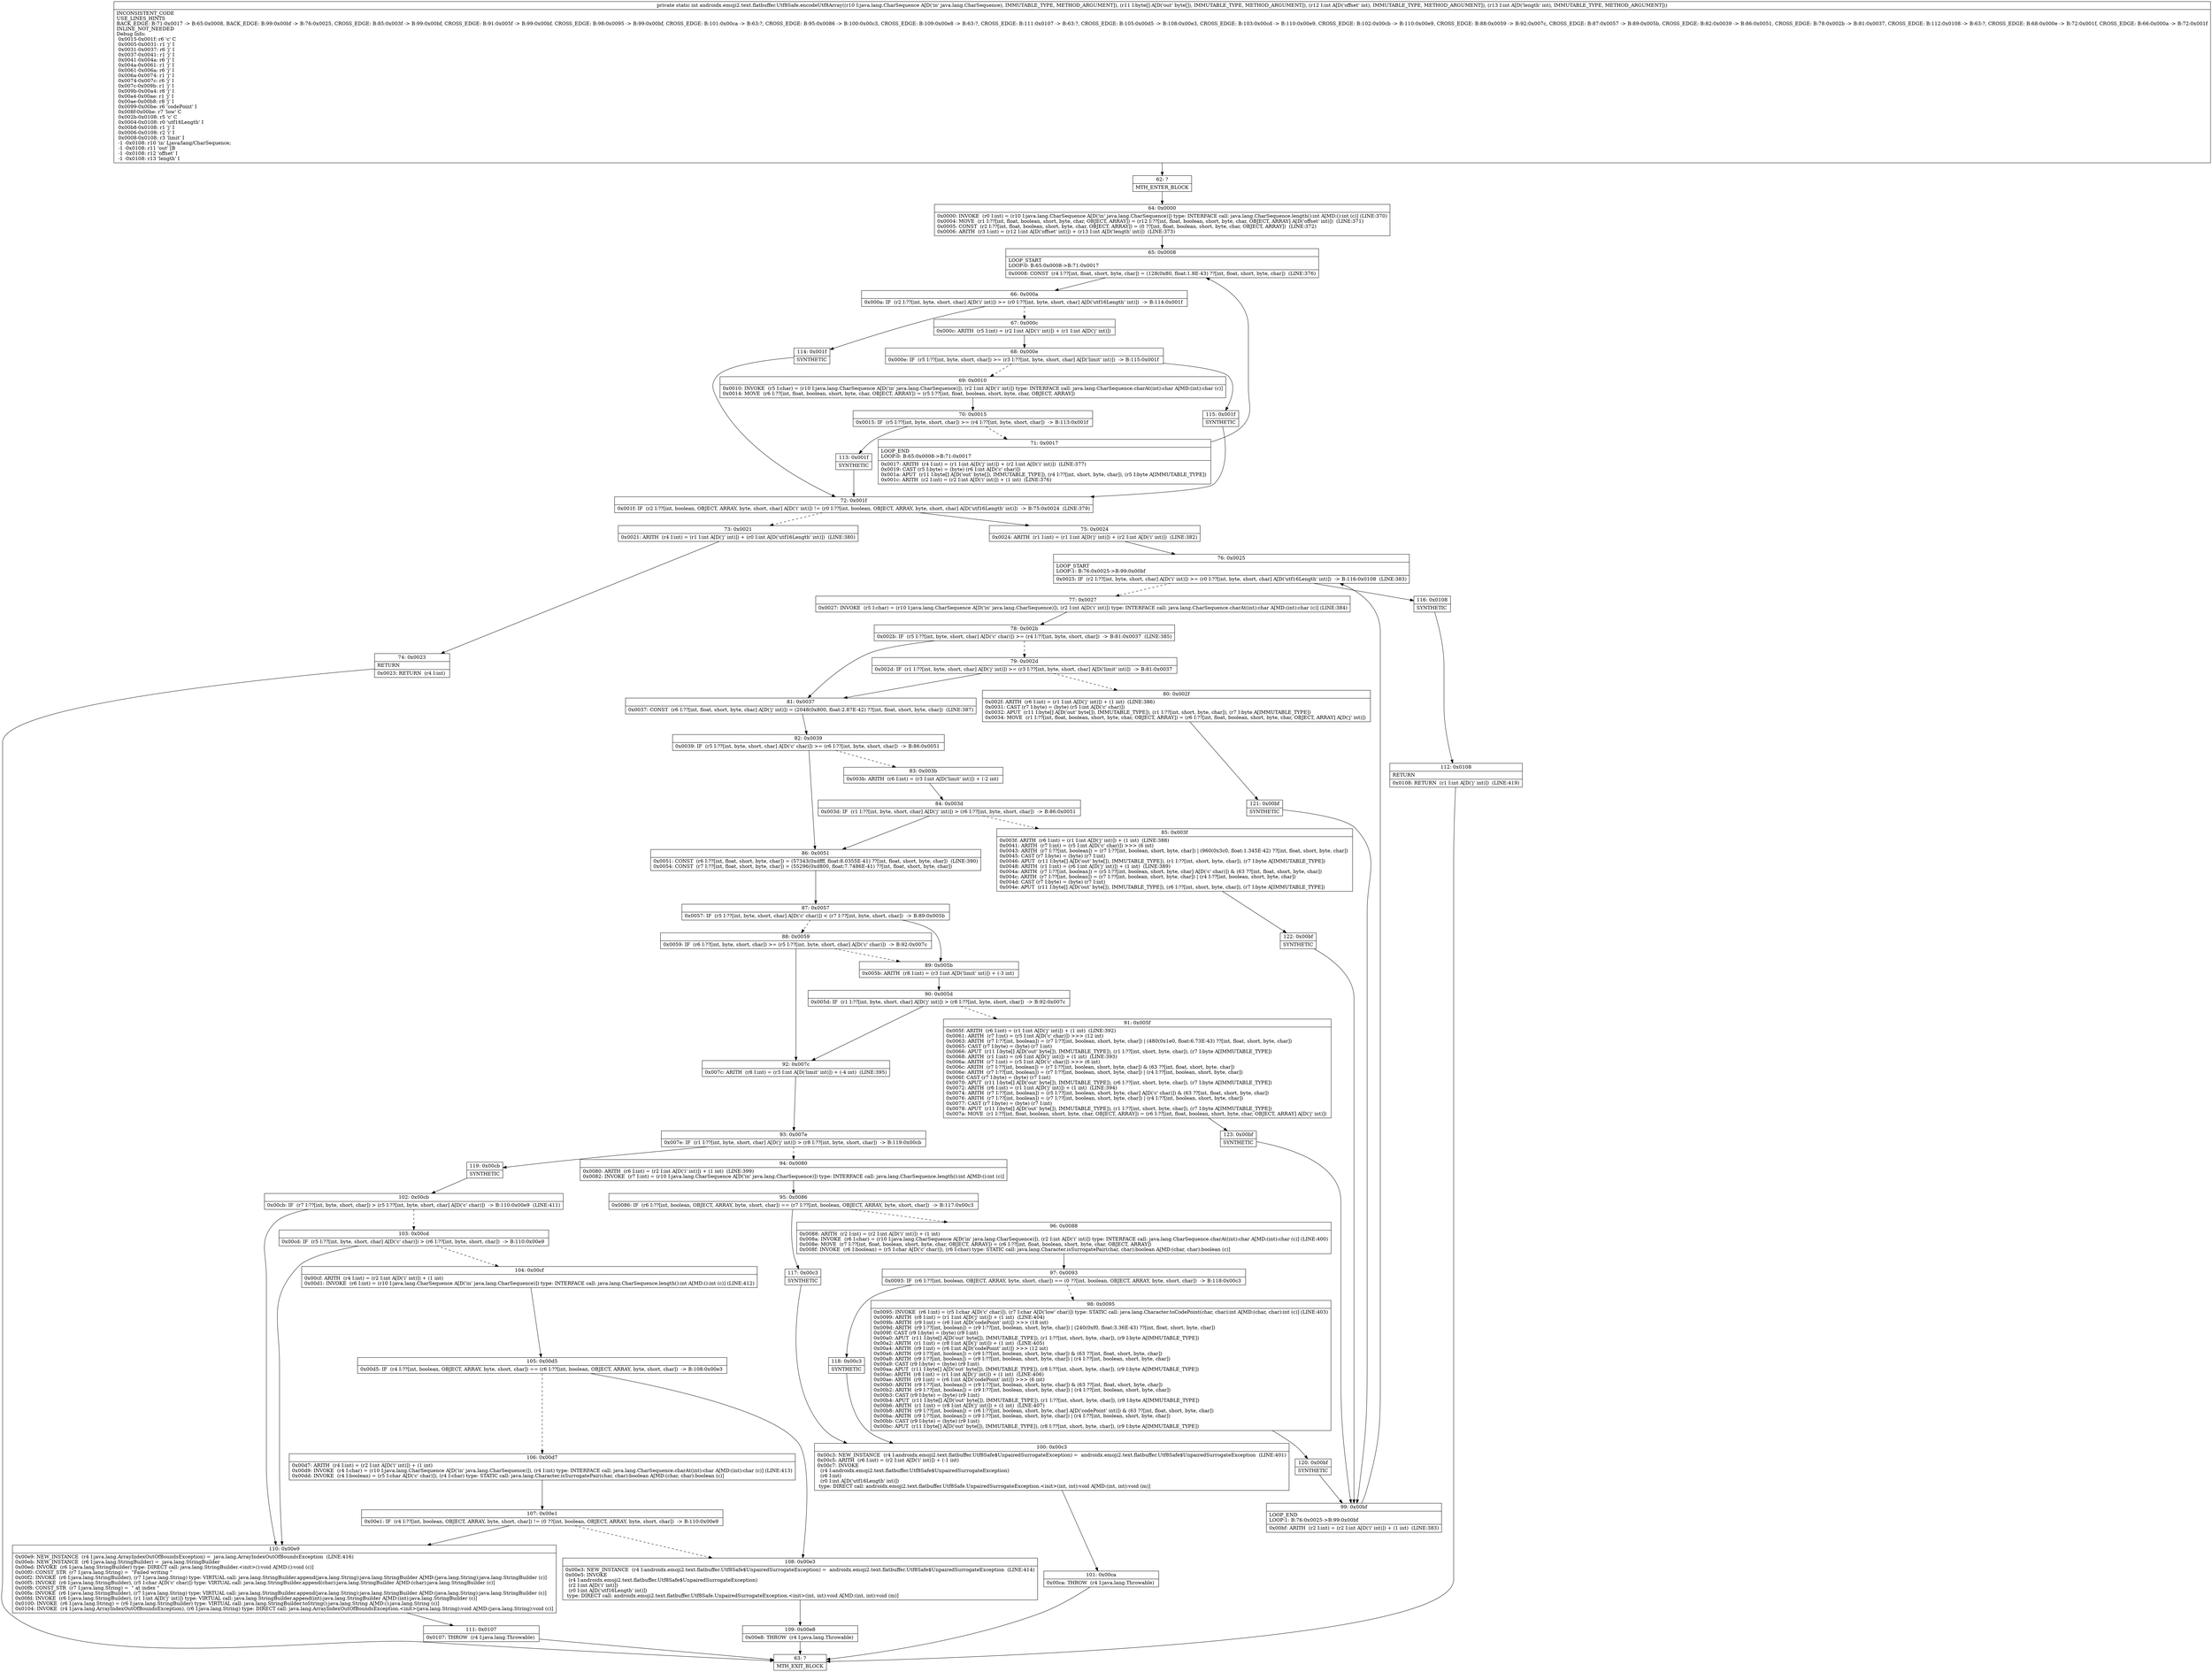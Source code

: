 digraph "CFG forandroidx.emoji2.text.flatbuffer.Utf8Safe.encodeUtf8Array(Ljava\/lang\/CharSequence;[BII)I" {
Node_62 [shape=record,label="{62\:\ ?|MTH_ENTER_BLOCK\l}"];
Node_64 [shape=record,label="{64\:\ 0x0000|0x0000: INVOKE  (r0 I:int) = (r10 I:java.lang.CharSequence A[D('in' java.lang.CharSequence)]) type: INTERFACE call: java.lang.CharSequence.length():int A[MD:():int (c)] (LINE:370)\l0x0004: MOVE  (r1 I:??[int, float, boolean, short, byte, char, OBJECT, ARRAY]) = (r12 I:??[int, float, boolean, short, byte, char, OBJECT, ARRAY] A[D('offset' int)])  (LINE:371)\l0x0005: CONST  (r2 I:??[int, float, boolean, short, byte, char, OBJECT, ARRAY]) = (0 ??[int, float, boolean, short, byte, char, OBJECT, ARRAY])  (LINE:372)\l0x0006: ARITH  (r3 I:int) = (r12 I:int A[D('offset' int)]) + (r13 I:int A[D('length' int)])  (LINE:373)\l}"];
Node_65 [shape=record,label="{65\:\ 0x0008|LOOP_START\lLOOP:0: B:65:0x0008\-\>B:71:0x0017\l|0x0008: CONST  (r4 I:??[int, float, short, byte, char]) = (128(0x80, float:1.8E\-43) ??[int, float, short, byte, char])  (LINE:376)\l}"];
Node_66 [shape=record,label="{66\:\ 0x000a|0x000a: IF  (r2 I:??[int, byte, short, char] A[D('i' int)]) \>= (r0 I:??[int, byte, short, char] A[D('utf16Length' int)])  \-\> B:114:0x001f \l}"];
Node_67 [shape=record,label="{67\:\ 0x000c|0x000c: ARITH  (r5 I:int) = (r2 I:int A[D('i' int)]) + (r1 I:int A[D('j' int)]) \l}"];
Node_68 [shape=record,label="{68\:\ 0x000e|0x000e: IF  (r5 I:??[int, byte, short, char]) \>= (r3 I:??[int, byte, short, char] A[D('limit' int)])  \-\> B:115:0x001f \l}"];
Node_69 [shape=record,label="{69\:\ 0x0010|0x0010: INVOKE  (r5 I:char) = (r10 I:java.lang.CharSequence A[D('in' java.lang.CharSequence)]), (r2 I:int A[D('i' int)]) type: INTERFACE call: java.lang.CharSequence.charAt(int):char A[MD:(int):char (c)]\l0x0014: MOVE  (r6 I:??[int, float, boolean, short, byte, char, OBJECT, ARRAY]) = (r5 I:??[int, float, boolean, short, byte, char, OBJECT, ARRAY]) \l}"];
Node_70 [shape=record,label="{70\:\ 0x0015|0x0015: IF  (r5 I:??[int, byte, short, char]) \>= (r4 I:??[int, byte, short, char])  \-\> B:113:0x001f \l}"];
Node_71 [shape=record,label="{71\:\ 0x0017|LOOP_END\lLOOP:0: B:65:0x0008\-\>B:71:0x0017\l|0x0017: ARITH  (r4 I:int) = (r1 I:int A[D('j' int)]) + (r2 I:int A[D('i' int)])  (LINE:377)\l0x0019: CAST (r5 I:byte) = (byte) (r6 I:int A[D('c' char)]) \l0x001a: APUT  (r11 I:byte[] A[D('out' byte[]), IMMUTABLE_TYPE]), (r4 I:??[int, short, byte, char]), (r5 I:byte A[IMMUTABLE_TYPE]) \l0x001c: ARITH  (r2 I:int) = (r2 I:int A[D('i' int)]) + (1 int)  (LINE:376)\l}"];
Node_113 [shape=record,label="{113\:\ 0x001f|SYNTHETIC\l}"];
Node_72 [shape=record,label="{72\:\ 0x001f|0x001f: IF  (r2 I:??[int, boolean, OBJECT, ARRAY, byte, short, char] A[D('i' int)]) != (r0 I:??[int, boolean, OBJECT, ARRAY, byte, short, char] A[D('utf16Length' int)])  \-\> B:75:0x0024  (LINE:379)\l}"];
Node_73 [shape=record,label="{73\:\ 0x0021|0x0021: ARITH  (r4 I:int) = (r1 I:int A[D('j' int)]) + (r0 I:int A[D('utf16Length' int)])  (LINE:380)\l}"];
Node_74 [shape=record,label="{74\:\ 0x0023|RETURN\l|0x0023: RETURN  (r4 I:int) \l}"];
Node_63 [shape=record,label="{63\:\ ?|MTH_EXIT_BLOCK\l}"];
Node_75 [shape=record,label="{75\:\ 0x0024|0x0024: ARITH  (r1 I:int) = (r1 I:int A[D('j' int)]) + (r2 I:int A[D('i' int)])  (LINE:382)\l}"];
Node_76 [shape=record,label="{76\:\ 0x0025|LOOP_START\lLOOP:1: B:76:0x0025\-\>B:99:0x00bf\l|0x0025: IF  (r2 I:??[int, byte, short, char] A[D('i' int)]) \>= (r0 I:??[int, byte, short, char] A[D('utf16Length' int)])  \-\> B:116:0x0108  (LINE:383)\l}"];
Node_77 [shape=record,label="{77\:\ 0x0027|0x0027: INVOKE  (r5 I:char) = (r10 I:java.lang.CharSequence A[D('in' java.lang.CharSequence)]), (r2 I:int A[D('i' int)]) type: INTERFACE call: java.lang.CharSequence.charAt(int):char A[MD:(int):char (c)] (LINE:384)\l}"];
Node_78 [shape=record,label="{78\:\ 0x002b|0x002b: IF  (r5 I:??[int, byte, short, char] A[D('c' char)]) \>= (r4 I:??[int, byte, short, char])  \-\> B:81:0x0037  (LINE:385)\l}"];
Node_79 [shape=record,label="{79\:\ 0x002d|0x002d: IF  (r1 I:??[int, byte, short, char] A[D('j' int)]) \>= (r3 I:??[int, byte, short, char] A[D('limit' int)])  \-\> B:81:0x0037 \l}"];
Node_80 [shape=record,label="{80\:\ 0x002f|0x002f: ARITH  (r6 I:int) = (r1 I:int A[D('j' int)]) + (1 int)  (LINE:386)\l0x0031: CAST (r7 I:byte) = (byte) (r5 I:int A[D('c' char)]) \l0x0032: APUT  (r11 I:byte[] A[D('out' byte[]), IMMUTABLE_TYPE]), (r1 I:??[int, short, byte, char]), (r7 I:byte A[IMMUTABLE_TYPE]) \l0x0034: MOVE  (r1 I:??[int, float, boolean, short, byte, char, OBJECT, ARRAY]) = (r6 I:??[int, float, boolean, short, byte, char, OBJECT, ARRAY] A[D('j' int)]) \l}"];
Node_121 [shape=record,label="{121\:\ 0x00bf|SYNTHETIC\l}"];
Node_99 [shape=record,label="{99\:\ 0x00bf|LOOP_END\lLOOP:1: B:76:0x0025\-\>B:99:0x00bf\l|0x00bf: ARITH  (r2 I:int) = (r2 I:int A[D('i' int)]) + (1 int)  (LINE:383)\l}"];
Node_81 [shape=record,label="{81\:\ 0x0037|0x0037: CONST  (r6 I:??[int, float, short, byte, char] A[D('j' int)]) = (2048(0x800, float:2.87E\-42) ??[int, float, short, byte, char])  (LINE:387)\l}"];
Node_82 [shape=record,label="{82\:\ 0x0039|0x0039: IF  (r5 I:??[int, byte, short, char] A[D('c' char)]) \>= (r6 I:??[int, byte, short, char])  \-\> B:86:0x0051 \l}"];
Node_83 [shape=record,label="{83\:\ 0x003b|0x003b: ARITH  (r6 I:int) = (r3 I:int A[D('limit' int)]) + (\-2 int) \l}"];
Node_84 [shape=record,label="{84\:\ 0x003d|0x003d: IF  (r1 I:??[int, byte, short, char] A[D('j' int)]) \> (r6 I:??[int, byte, short, char])  \-\> B:86:0x0051 \l}"];
Node_85 [shape=record,label="{85\:\ 0x003f|0x003f: ARITH  (r6 I:int) = (r1 I:int A[D('j' int)]) + (1 int)  (LINE:388)\l0x0041: ARITH  (r7 I:int) = (r5 I:int A[D('c' char)]) \>\>\> (6 int) \l0x0043: ARITH  (r7 I:??[int, boolean]) = (r7 I:??[int, boolean, short, byte, char]) \| (960(0x3c0, float:1.345E\-42) ??[int, float, short, byte, char]) \l0x0045: CAST (r7 I:byte) = (byte) (r7 I:int) \l0x0046: APUT  (r11 I:byte[] A[D('out' byte[]), IMMUTABLE_TYPE]), (r1 I:??[int, short, byte, char]), (r7 I:byte A[IMMUTABLE_TYPE]) \l0x0048: ARITH  (r1 I:int) = (r6 I:int A[D('j' int)]) + (1 int)  (LINE:389)\l0x004a: ARITH  (r7 I:??[int, boolean]) = (r5 I:??[int, boolean, short, byte, char] A[D('c' char)]) & (63 ??[int, float, short, byte, char]) \l0x004c: ARITH  (r7 I:??[int, boolean]) = (r7 I:??[int, boolean, short, byte, char]) \| (r4 I:??[int, boolean, short, byte, char]) \l0x004d: CAST (r7 I:byte) = (byte) (r7 I:int) \l0x004e: APUT  (r11 I:byte[] A[D('out' byte[]), IMMUTABLE_TYPE]), (r6 I:??[int, short, byte, char]), (r7 I:byte A[IMMUTABLE_TYPE]) \l}"];
Node_122 [shape=record,label="{122\:\ 0x00bf|SYNTHETIC\l}"];
Node_86 [shape=record,label="{86\:\ 0x0051|0x0051: CONST  (r6 I:??[int, float, short, byte, char]) = (57343(0xdfff, float:8.0355E\-41) ??[int, float, short, byte, char])  (LINE:390)\l0x0054: CONST  (r7 I:??[int, float, short, byte, char]) = (55296(0xd800, float:7.7486E\-41) ??[int, float, short, byte, char]) \l}"];
Node_87 [shape=record,label="{87\:\ 0x0057|0x0057: IF  (r5 I:??[int, byte, short, char] A[D('c' char)]) \< (r7 I:??[int, byte, short, char])  \-\> B:89:0x005b \l}"];
Node_88 [shape=record,label="{88\:\ 0x0059|0x0059: IF  (r6 I:??[int, byte, short, char]) \>= (r5 I:??[int, byte, short, char] A[D('c' char)])  \-\> B:92:0x007c \l}"];
Node_92 [shape=record,label="{92\:\ 0x007c|0x007c: ARITH  (r8 I:int) = (r3 I:int A[D('limit' int)]) + (\-4 int)  (LINE:395)\l}"];
Node_93 [shape=record,label="{93\:\ 0x007e|0x007e: IF  (r1 I:??[int, byte, short, char] A[D('j' int)]) \> (r8 I:??[int, byte, short, char])  \-\> B:119:0x00cb \l}"];
Node_94 [shape=record,label="{94\:\ 0x0080|0x0080: ARITH  (r6 I:int) = (r2 I:int A[D('i' int)]) + (1 int)  (LINE:399)\l0x0082: INVOKE  (r7 I:int) = (r10 I:java.lang.CharSequence A[D('in' java.lang.CharSequence)]) type: INTERFACE call: java.lang.CharSequence.length():int A[MD:():int (c)]\l}"];
Node_95 [shape=record,label="{95\:\ 0x0086|0x0086: IF  (r6 I:??[int, boolean, OBJECT, ARRAY, byte, short, char]) == (r7 I:??[int, boolean, OBJECT, ARRAY, byte, short, char])  \-\> B:117:0x00c3 \l}"];
Node_96 [shape=record,label="{96\:\ 0x0088|0x0088: ARITH  (r2 I:int) = (r2 I:int A[D('i' int)]) + (1 int) \l0x008a: INVOKE  (r6 I:char) = (r10 I:java.lang.CharSequence A[D('in' java.lang.CharSequence)]), (r2 I:int A[D('i' int)]) type: INTERFACE call: java.lang.CharSequence.charAt(int):char A[MD:(int):char (c)] (LINE:400)\l0x008e: MOVE  (r7 I:??[int, float, boolean, short, byte, char, OBJECT, ARRAY]) = (r6 I:??[int, float, boolean, short, byte, char, OBJECT, ARRAY]) \l0x008f: INVOKE  (r6 I:boolean) = (r5 I:char A[D('c' char)]), (r6 I:char) type: STATIC call: java.lang.Character.isSurrogatePair(char, char):boolean A[MD:(char, char):boolean (c)]\l}"];
Node_97 [shape=record,label="{97\:\ 0x0093|0x0093: IF  (r6 I:??[int, boolean, OBJECT, ARRAY, byte, short, char]) == (0 ??[int, boolean, OBJECT, ARRAY, byte, short, char])  \-\> B:118:0x00c3 \l}"];
Node_98 [shape=record,label="{98\:\ 0x0095|0x0095: INVOKE  (r6 I:int) = (r5 I:char A[D('c' char)]), (r7 I:char A[D('low' char)]) type: STATIC call: java.lang.Character.toCodePoint(char, char):int A[MD:(char, char):int (c)] (LINE:403)\l0x0099: ARITH  (r8 I:int) = (r1 I:int A[D('j' int)]) + (1 int)  (LINE:404)\l0x009b: ARITH  (r9 I:int) = (r6 I:int A[D('codePoint' int)]) \>\>\> (18 int) \l0x009d: ARITH  (r9 I:??[int, boolean]) = (r9 I:??[int, boolean, short, byte, char]) \| (240(0xf0, float:3.36E\-43) ??[int, float, short, byte, char]) \l0x009f: CAST (r9 I:byte) = (byte) (r9 I:int) \l0x00a0: APUT  (r11 I:byte[] A[D('out' byte[]), IMMUTABLE_TYPE]), (r1 I:??[int, short, byte, char]), (r9 I:byte A[IMMUTABLE_TYPE]) \l0x00a2: ARITH  (r1 I:int) = (r8 I:int A[D('j' int)]) + (1 int)  (LINE:405)\l0x00a4: ARITH  (r9 I:int) = (r6 I:int A[D('codePoint' int)]) \>\>\> (12 int) \l0x00a6: ARITH  (r9 I:??[int, boolean]) = (r9 I:??[int, boolean, short, byte, char]) & (63 ??[int, float, short, byte, char]) \l0x00a8: ARITH  (r9 I:??[int, boolean]) = (r9 I:??[int, boolean, short, byte, char]) \| (r4 I:??[int, boolean, short, byte, char]) \l0x00a9: CAST (r9 I:byte) = (byte) (r9 I:int) \l0x00aa: APUT  (r11 I:byte[] A[D('out' byte[]), IMMUTABLE_TYPE]), (r8 I:??[int, short, byte, char]), (r9 I:byte A[IMMUTABLE_TYPE]) \l0x00ac: ARITH  (r8 I:int) = (r1 I:int A[D('j' int)]) + (1 int)  (LINE:406)\l0x00ae: ARITH  (r9 I:int) = (r6 I:int A[D('codePoint' int)]) \>\>\> (6 int) \l0x00b0: ARITH  (r9 I:??[int, boolean]) = (r9 I:??[int, boolean, short, byte, char]) & (63 ??[int, float, short, byte, char]) \l0x00b2: ARITH  (r9 I:??[int, boolean]) = (r9 I:??[int, boolean, short, byte, char]) \| (r4 I:??[int, boolean, short, byte, char]) \l0x00b3: CAST (r9 I:byte) = (byte) (r9 I:int) \l0x00b4: APUT  (r11 I:byte[] A[D('out' byte[]), IMMUTABLE_TYPE]), (r1 I:??[int, short, byte, char]), (r9 I:byte A[IMMUTABLE_TYPE]) \l0x00b6: ARITH  (r1 I:int) = (r8 I:int A[D('j' int)]) + (1 int)  (LINE:407)\l0x00b8: ARITH  (r9 I:??[int, boolean]) = (r6 I:??[int, boolean, short, byte, char] A[D('codePoint' int)]) & (63 ??[int, float, short, byte, char]) \l0x00ba: ARITH  (r9 I:??[int, boolean]) = (r9 I:??[int, boolean, short, byte, char]) \| (r4 I:??[int, boolean, short, byte, char]) \l0x00bb: CAST (r9 I:byte) = (byte) (r9 I:int) \l0x00bc: APUT  (r11 I:byte[] A[D('out' byte[]), IMMUTABLE_TYPE]), (r8 I:??[int, short, byte, char]), (r9 I:byte A[IMMUTABLE_TYPE]) \l}"];
Node_120 [shape=record,label="{120\:\ 0x00bf|SYNTHETIC\l}"];
Node_118 [shape=record,label="{118\:\ 0x00c3|SYNTHETIC\l}"];
Node_100 [shape=record,label="{100\:\ 0x00c3|0x00c3: NEW_INSTANCE  (r4 I:androidx.emoji2.text.flatbuffer.Utf8Safe$UnpairedSurrogateException) =  androidx.emoji2.text.flatbuffer.Utf8Safe$UnpairedSurrogateException  (LINE:401)\l0x00c5: ARITH  (r6 I:int) = (r2 I:int A[D('i' int)]) + (\-1 int) \l0x00c7: INVOKE  \l  (r4 I:androidx.emoji2.text.flatbuffer.Utf8Safe$UnpairedSurrogateException)\l  (r6 I:int)\l  (r0 I:int A[D('utf16Length' int)])\l type: DIRECT call: androidx.emoji2.text.flatbuffer.Utf8Safe.UnpairedSurrogateException.\<init\>(int, int):void A[MD:(int, int):void (m)]\l}"];
Node_101 [shape=record,label="{101\:\ 0x00ca|0x00ca: THROW  (r4 I:java.lang.Throwable) \l}"];
Node_117 [shape=record,label="{117\:\ 0x00c3|SYNTHETIC\l}"];
Node_119 [shape=record,label="{119\:\ 0x00cb|SYNTHETIC\l}"];
Node_102 [shape=record,label="{102\:\ 0x00cb|0x00cb: IF  (r7 I:??[int, byte, short, char]) \> (r5 I:??[int, byte, short, char] A[D('c' char)])  \-\> B:110:0x00e9  (LINE:411)\l}"];
Node_103 [shape=record,label="{103\:\ 0x00cd|0x00cd: IF  (r5 I:??[int, byte, short, char] A[D('c' char)]) \> (r6 I:??[int, byte, short, char])  \-\> B:110:0x00e9 \l}"];
Node_104 [shape=record,label="{104\:\ 0x00cf|0x00cf: ARITH  (r4 I:int) = (r2 I:int A[D('i' int)]) + (1 int) \l0x00d1: INVOKE  (r6 I:int) = (r10 I:java.lang.CharSequence A[D('in' java.lang.CharSequence)]) type: INTERFACE call: java.lang.CharSequence.length():int A[MD:():int (c)] (LINE:412)\l}"];
Node_105 [shape=record,label="{105\:\ 0x00d5|0x00d5: IF  (r4 I:??[int, boolean, OBJECT, ARRAY, byte, short, char]) == (r6 I:??[int, boolean, OBJECT, ARRAY, byte, short, char])  \-\> B:108:0x00e3 \l}"];
Node_106 [shape=record,label="{106\:\ 0x00d7|0x00d7: ARITH  (r4 I:int) = (r2 I:int A[D('i' int)]) + (1 int) \l0x00d9: INVOKE  (r4 I:char) = (r10 I:java.lang.CharSequence A[D('in' java.lang.CharSequence)]), (r4 I:int) type: INTERFACE call: java.lang.CharSequence.charAt(int):char A[MD:(int):char (c)] (LINE:413)\l0x00dd: INVOKE  (r4 I:boolean) = (r5 I:char A[D('c' char)]), (r4 I:char) type: STATIC call: java.lang.Character.isSurrogatePair(char, char):boolean A[MD:(char, char):boolean (c)]\l}"];
Node_107 [shape=record,label="{107\:\ 0x00e1|0x00e1: IF  (r4 I:??[int, boolean, OBJECT, ARRAY, byte, short, char]) != (0 ??[int, boolean, OBJECT, ARRAY, byte, short, char])  \-\> B:110:0x00e9 \l}"];
Node_108 [shape=record,label="{108\:\ 0x00e3|0x00e3: NEW_INSTANCE  (r4 I:androidx.emoji2.text.flatbuffer.Utf8Safe$UnpairedSurrogateException) =  androidx.emoji2.text.flatbuffer.Utf8Safe$UnpairedSurrogateException  (LINE:414)\l0x00e5: INVOKE  \l  (r4 I:androidx.emoji2.text.flatbuffer.Utf8Safe$UnpairedSurrogateException)\l  (r2 I:int A[D('i' int)])\l  (r0 I:int A[D('utf16Length' int)])\l type: DIRECT call: androidx.emoji2.text.flatbuffer.Utf8Safe.UnpairedSurrogateException.\<init\>(int, int):void A[MD:(int, int):void (m)]\l}"];
Node_109 [shape=record,label="{109\:\ 0x00e8|0x00e8: THROW  (r4 I:java.lang.Throwable) \l}"];
Node_110 [shape=record,label="{110\:\ 0x00e9|0x00e9: NEW_INSTANCE  (r4 I:java.lang.ArrayIndexOutOfBoundsException) =  java.lang.ArrayIndexOutOfBoundsException  (LINE:416)\l0x00eb: NEW_INSTANCE  (r6 I:java.lang.StringBuilder) =  java.lang.StringBuilder \l0x00ed: INVOKE  (r6 I:java.lang.StringBuilder) type: DIRECT call: java.lang.StringBuilder.\<init\>():void A[MD:():void (c)]\l0x00f0: CONST_STR  (r7 I:java.lang.String) =  \"Failed writing \" \l0x00f2: INVOKE  (r6 I:java.lang.StringBuilder), (r7 I:java.lang.String) type: VIRTUAL call: java.lang.StringBuilder.append(java.lang.String):java.lang.StringBuilder A[MD:(java.lang.String):java.lang.StringBuilder (c)]\l0x00f5: INVOKE  (r6 I:java.lang.StringBuilder), (r5 I:char A[D('c' char)]) type: VIRTUAL call: java.lang.StringBuilder.append(char):java.lang.StringBuilder A[MD:(char):java.lang.StringBuilder (c)]\l0x00f8: CONST_STR  (r7 I:java.lang.String) =  \" at index \" \l0x00fa: INVOKE  (r6 I:java.lang.StringBuilder), (r7 I:java.lang.String) type: VIRTUAL call: java.lang.StringBuilder.append(java.lang.String):java.lang.StringBuilder A[MD:(java.lang.String):java.lang.StringBuilder (c)]\l0x00fd: INVOKE  (r6 I:java.lang.StringBuilder), (r1 I:int A[D('j' int)]) type: VIRTUAL call: java.lang.StringBuilder.append(int):java.lang.StringBuilder A[MD:(int):java.lang.StringBuilder (c)]\l0x0100: INVOKE  (r6 I:java.lang.String) = (r6 I:java.lang.StringBuilder) type: VIRTUAL call: java.lang.StringBuilder.toString():java.lang.String A[MD:():java.lang.String (c)]\l0x0104: INVOKE  (r4 I:java.lang.ArrayIndexOutOfBoundsException), (r6 I:java.lang.String) type: DIRECT call: java.lang.ArrayIndexOutOfBoundsException.\<init\>(java.lang.String):void A[MD:(java.lang.String):void (c)]\l}"];
Node_111 [shape=record,label="{111\:\ 0x0107|0x0107: THROW  (r4 I:java.lang.Throwable) \l}"];
Node_89 [shape=record,label="{89\:\ 0x005b|0x005b: ARITH  (r8 I:int) = (r3 I:int A[D('limit' int)]) + (\-3 int) \l}"];
Node_90 [shape=record,label="{90\:\ 0x005d|0x005d: IF  (r1 I:??[int, byte, short, char] A[D('j' int)]) \> (r8 I:??[int, byte, short, char])  \-\> B:92:0x007c \l}"];
Node_91 [shape=record,label="{91\:\ 0x005f|0x005f: ARITH  (r6 I:int) = (r1 I:int A[D('j' int)]) + (1 int)  (LINE:392)\l0x0061: ARITH  (r7 I:int) = (r5 I:int A[D('c' char)]) \>\>\> (12 int) \l0x0063: ARITH  (r7 I:??[int, boolean]) = (r7 I:??[int, boolean, short, byte, char]) \| (480(0x1e0, float:6.73E\-43) ??[int, float, short, byte, char]) \l0x0065: CAST (r7 I:byte) = (byte) (r7 I:int) \l0x0066: APUT  (r11 I:byte[] A[D('out' byte[]), IMMUTABLE_TYPE]), (r1 I:??[int, short, byte, char]), (r7 I:byte A[IMMUTABLE_TYPE]) \l0x0068: ARITH  (r1 I:int) = (r6 I:int A[D('j' int)]) + (1 int)  (LINE:393)\l0x006a: ARITH  (r7 I:int) = (r5 I:int A[D('c' char)]) \>\>\> (6 int) \l0x006c: ARITH  (r7 I:??[int, boolean]) = (r7 I:??[int, boolean, short, byte, char]) & (63 ??[int, float, short, byte, char]) \l0x006e: ARITH  (r7 I:??[int, boolean]) = (r7 I:??[int, boolean, short, byte, char]) \| (r4 I:??[int, boolean, short, byte, char]) \l0x006f: CAST (r7 I:byte) = (byte) (r7 I:int) \l0x0070: APUT  (r11 I:byte[] A[D('out' byte[]), IMMUTABLE_TYPE]), (r6 I:??[int, short, byte, char]), (r7 I:byte A[IMMUTABLE_TYPE]) \l0x0072: ARITH  (r6 I:int) = (r1 I:int A[D('j' int)]) + (1 int)  (LINE:394)\l0x0074: ARITH  (r7 I:??[int, boolean]) = (r5 I:??[int, boolean, short, byte, char] A[D('c' char)]) & (63 ??[int, float, short, byte, char]) \l0x0076: ARITH  (r7 I:??[int, boolean]) = (r7 I:??[int, boolean, short, byte, char]) \| (r4 I:??[int, boolean, short, byte, char]) \l0x0077: CAST (r7 I:byte) = (byte) (r7 I:int) \l0x0078: APUT  (r11 I:byte[] A[D('out' byte[]), IMMUTABLE_TYPE]), (r1 I:??[int, short, byte, char]), (r7 I:byte A[IMMUTABLE_TYPE]) \l0x007a: MOVE  (r1 I:??[int, float, boolean, short, byte, char, OBJECT, ARRAY]) = (r6 I:??[int, float, boolean, short, byte, char, OBJECT, ARRAY] A[D('j' int)]) \l}"];
Node_123 [shape=record,label="{123\:\ 0x00bf|SYNTHETIC\l}"];
Node_116 [shape=record,label="{116\:\ 0x0108|SYNTHETIC\l}"];
Node_112 [shape=record,label="{112\:\ 0x0108|RETURN\l|0x0108: RETURN  (r1 I:int A[D('j' int)])  (LINE:419)\l}"];
Node_115 [shape=record,label="{115\:\ 0x001f|SYNTHETIC\l}"];
Node_114 [shape=record,label="{114\:\ 0x001f|SYNTHETIC\l}"];
MethodNode[shape=record,label="{private static int androidx.emoji2.text.flatbuffer.Utf8Safe.encodeUtf8Array((r10 I:java.lang.CharSequence A[D('in' java.lang.CharSequence), IMMUTABLE_TYPE, METHOD_ARGUMENT]), (r11 I:byte[] A[D('out' byte[]), IMMUTABLE_TYPE, METHOD_ARGUMENT]), (r12 I:int A[D('offset' int), IMMUTABLE_TYPE, METHOD_ARGUMENT]), (r13 I:int A[D('length' int), IMMUTABLE_TYPE, METHOD_ARGUMENT]))  | INCONSISTENT_CODE\lUSE_LINES_HINTS\lBACK_EDGE: B:71:0x0017 \-\> B:65:0x0008, BACK_EDGE: B:99:0x00bf \-\> B:76:0x0025, CROSS_EDGE: B:85:0x003f \-\> B:99:0x00bf, CROSS_EDGE: B:91:0x005f \-\> B:99:0x00bf, CROSS_EDGE: B:98:0x0095 \-\> B:99:0x00bf, CROSS_EDGE: B:101:0x00ca \-\> B:63:?, CROSS_EDGE: B:95:0x0086 \-\> B:100:0x00c3, CROSS_EDGE: B:109:0x00e8 \-\> B:63:?, CROSS_EDGE: B:111:0x0107 \-\> B:63:?, CROSS_EDGE: B:105:0x00d5 \-\> B:108:0x00e3, CROSS_EDGE: B:103:0x00cd \-\> B:110:0x00e9, CROSS_EDGE: B:102:0x00cb \-\> B:110:0x00e9, CROSS_EDGE: B:88:0x0059 \-\> B:92:0x007c, CROSS_EDGE: B:87:0x0057 \-\> B:89:0x005b, CROSS_EDGE: B:82:0x0039 \-\> B:86:0x0051, CROSS_EDGE: B:78:0x002b \-\> B:81:0x0037, CROSS_EDGE: B:112:0x0108 \-\> B:63:?, CROSS_EDGE: B:68:0x000e \-\> B:72:0x001f, CROSS_EDGE: B:66:0x000a \-\> B:72:0x001f\lINLINE_NOT_NEEDED\lDebug Info:\l  0x0015\-0x001f: r6 'c' C\l  0x0005\-0x0031: r1 'j' I\l  0x0031\-0x0037: r6 'j' I\l  0x0037\-0x0041: r1 'j' I\l  0x0041\-0x004a: r6 'j' I\l  0x004a\-0x0061: r1 'j' I\l  0x0061\-0x006a: r6 'j' I\l  0x006a\-0x0074: r1 'j' I\l  0x0074\-0x007c: r6 'j' I\l  0x007c\-0x009b: r1 'j' I\l  0x009b\-0x00a4: r8 'j' I\l  0x00a4\-0x00ae: r1 'j' I\l  0x00ae\-0x00b8: r8 'j' I\l  0x0099\-0x00be: r6 'codePoint' I\l  0x008f\-0x00be: r7 'low' C\l  0x002b\-0x0108: r5 'c' C\l  0x0004\-0x0108: r0 'utf16Length' I\l  0x00b8\-0x0108: r1 'j' I\l  0x0006\-0x0108: r2 'i' I\l  0x0008\-0x0108: r3 'limit' I\l  \-1 \-0x0108: r10 'in' Ljava\/lang\/CharSequence;\l  \-1 \-0x0108: r11 'out' [B\l  \-1 \-0x0108: r12 'offset' I\l  \-1 \-0x0108: r13 'length' I\l}"];
MethodNode -> Node_62;Node_62 -> Node_64;
Node_64 -> Node_65;
Node_65 -> Node_66;
Node_66 -> Node_67[style=dashed];
Node_66 -> Node_114;
Node_67 -> Node_68;
Node_68 -> Node_69[style=dashed];
Node_68 -> Node_115;
Node_69 -> Node_70;
Node_70 -> Node_71[style=dashed];
Node_70 -> Node_113;
Node_71 -> Node_65;
Node_113 -> Node_72;
Node_72 -> Node_73[style=dashed];
Node_72 -> Node_75;
Node_73 -> Node_74;
Node_74 -> Node_63;
Node_75 -> Node_76;
Node_76 -> Node_77[style=dashed];
Node_76 -> Node_116;
Node_77 -> Node_78;
Node_78 -> Node_79[style=dashed];
Node_78 -> Node_81;
Node_79 -> Node_80[style=dashed];
Node_79 -> Node_81;
Node_80 -> Node_121;
Node_121 -> Node_99;
Node_99 -> Node_76;
Node_81 -> Node_82;
Node_82 -> Node_83[style=dashed];
Node_82 -> Node_86;
Node_83 -> Node_84;
Node_84 -> Node_85[style=dashed];
Node_84 -> Node_86;
Node_85 -> Node_122;
Node_122 -> Node_99;
Node_86 -> Node_87;
Node_87 -> Node_88[style=dashed];
Node_87 -> Node_89;
Node_88 -> Node_89[style=dashed];
Node_88 -> Node_92;
Node_92 -> Node_93;
Node_93 -> Node_94[style=dashed];
Node_93 -> Node_119;
Node_94 -> Node_95;
Node_95 -> Node_96[style=dashed];
Node_95 -> Node_117;
Node_96 -> Node_97;
Node_97 -> Node_98[style=dashed];
Node_97 -> Node_118;
Node_98 -> Node_120;
Node_120 -> Node_99;
Node_118 -> Node_100;
Node_100 -> Node_101;
Node_101 -> Node_63;
Node_117 -> Node_100;
Node_119 -> Node_102;
Node_102 -> Node_103[style=dashed];
Node_102 -> Node_110;
Node_103 -> Node_104[style=dashed];
Node_103 -> Node_110;
Node_104 -> Node_105;
Node_105 -> Node_106[style=dashed];
Node_105 -> Node_108;
Node_106 -> Node_107;
Node_107 -> Node_108[style=dashed];
Node_107 -> Node_110;
Node_108 -> Node_109;
Node_109 -> Node_63;
Node_110 -> Node_111;
Node_111 -> Node_63;
Node_89 -> Node_90;
Node_90 -> Node_91[style=dashed];
Node_90 -> Node_92;
Node_91 -> Node_123;
Node_123 -> Node_99;
Node_116 -> Node_112;
Node_112 -> Node_63;
Node_115 -> Node_72;
Node_114 -> Node_72;
}

